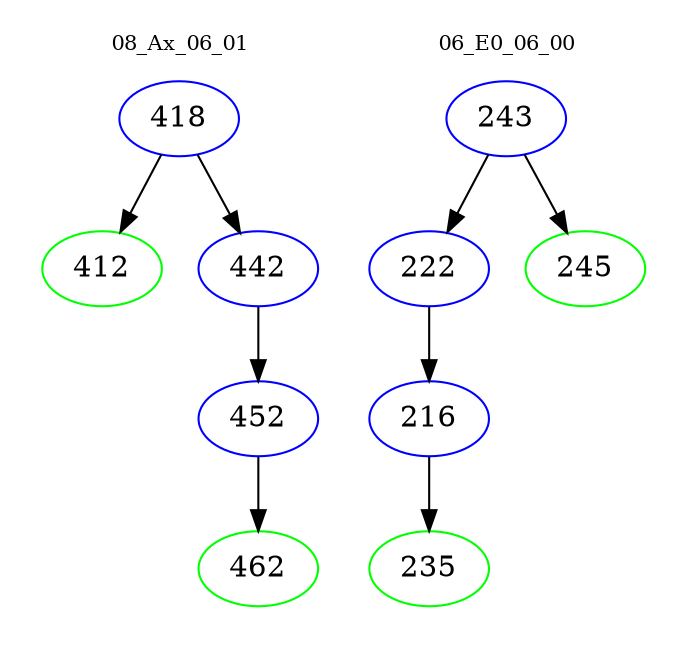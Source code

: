 digraph{
subgraph cluster_0 {
color = white
label = "08_Ax_06_01";
fontsize=10;
T0_418 [label="418", color="blue"]
T0_418 -> T0_412 [color="black"]
T0_412 [label="412", color="green"]
T0_418 -> T0_442 [color="black"]
T0_442 [label="442", color="blue"]
T0_442 -> T0_452 [color="black"]
T0_452 [label="452", color="blue"]
T0_452 -> T0_462 [color="black"]
T0_462 [label="462", color="green"]
}
subgraph cluster_1 {
color = white
label = "06_E0_06_00";
fontsize=10;
T1_243 [label="243", color="blue"]
T1_243 -> T1_222 [color="black"]
T1_222 [label="222", color="blue"]
T1_222 -> T1_216 [color="black"]
T1_216 [label="216", color="blue"]
T1_216 -> T1_235 [color="black"]
T1_235 [label="235", color="green"]
T1_243 -> T1_245 [color="black"]
T1_245 [label="245", color="green"]
}
}
